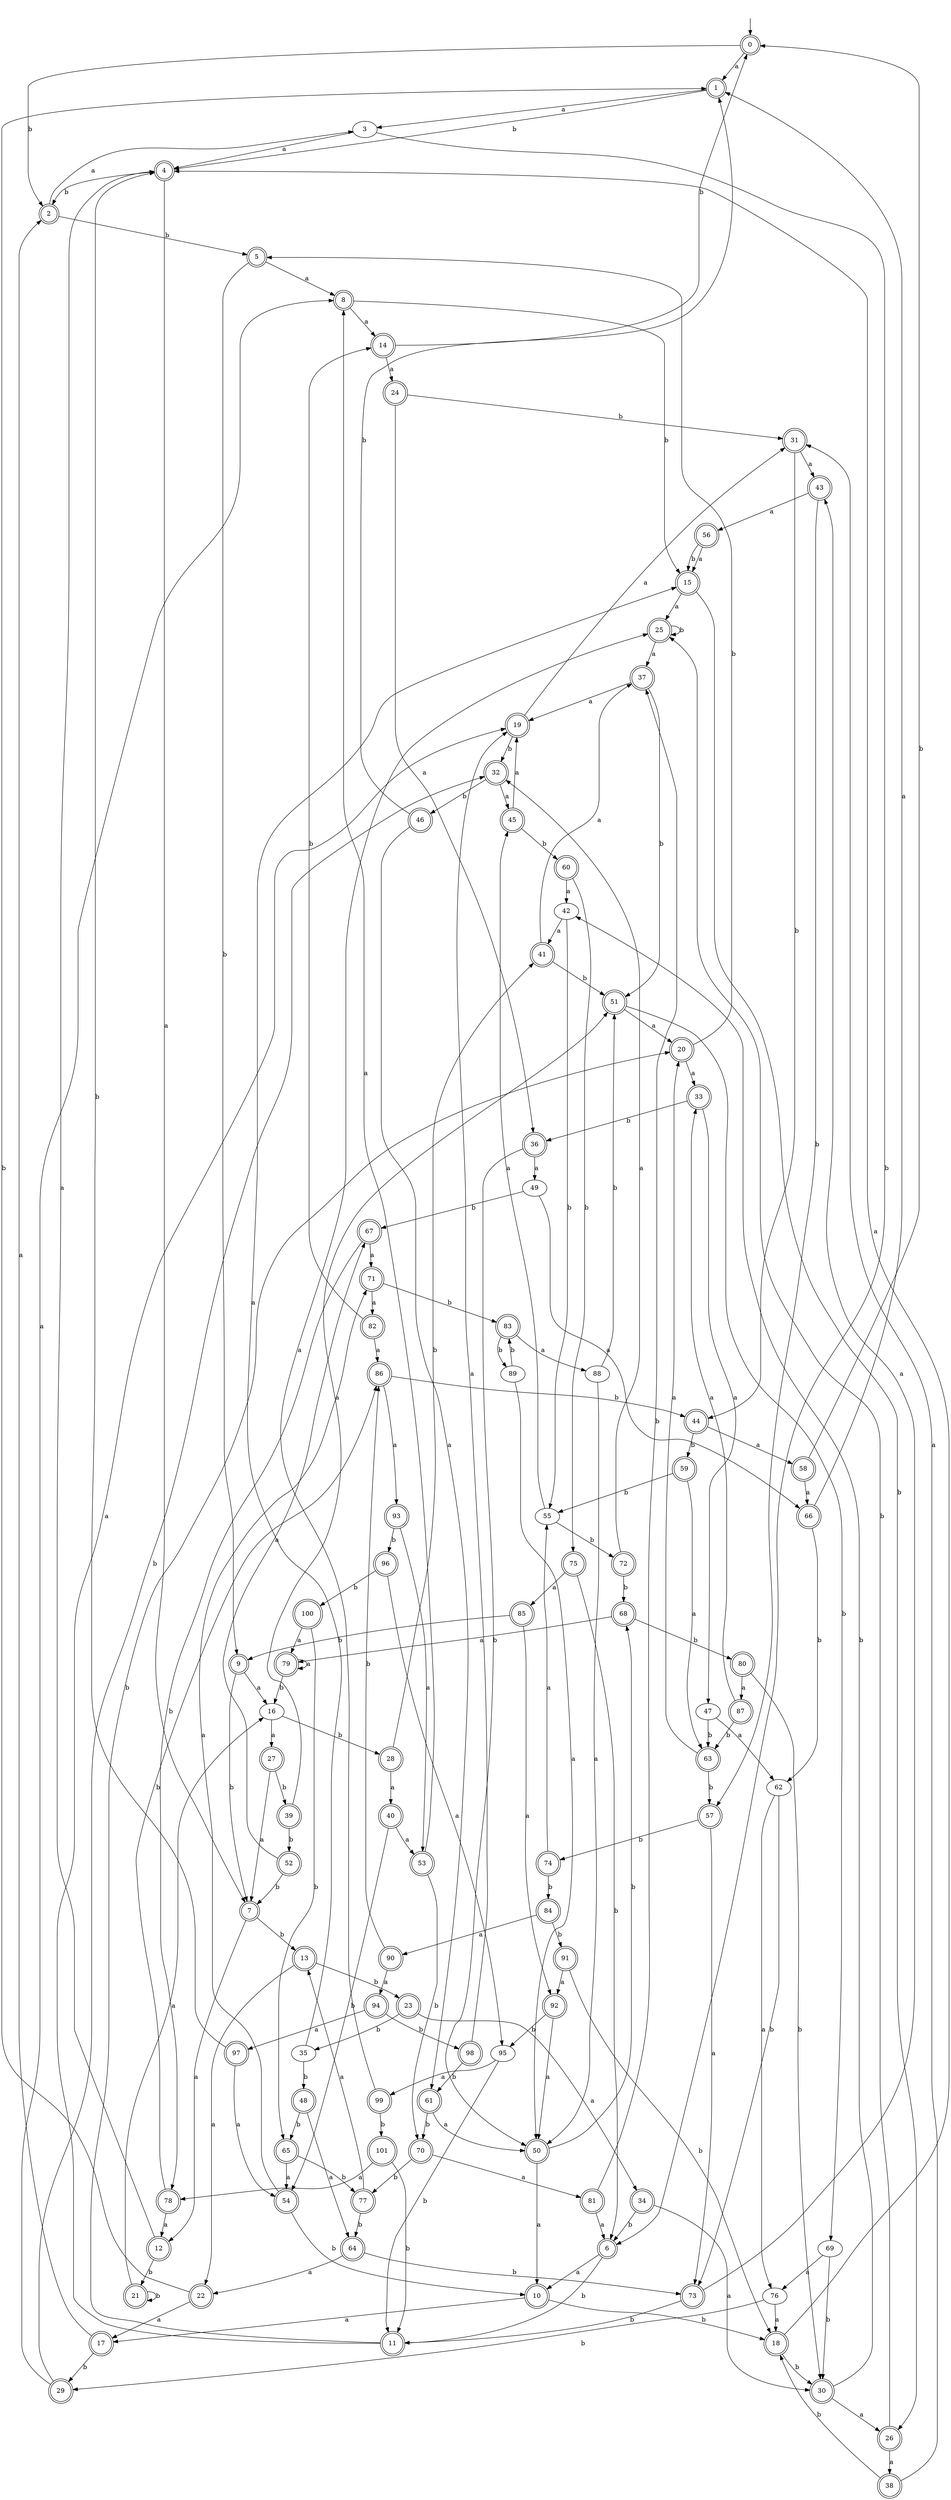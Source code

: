 digraph RandomDFA {
  __start0 [label="", shape=none];
  __start0 -> 0 [label=""];
  0 [shape=circle] [shape=doublecircle]
  0 -> 1 [label="a"]
  0 -> 2 [label="b"]
  1 [shape=doublecircle]
  1 -> 3 [label="a"]
  1 -> 4 [label="b"]
  2 [shape=doublecircle]
  2 -> 3 [label="a"]
  2 -> 5 [label="b"]
  3
  3 -> 4 [label="a"]
  3 -> 6 [label="b"]
  4 [shape=doublecircle]
  4 -> 7 [label="a"]
  4 -> 2 [label="b"]
  5 [shape=doublecircle]
  5 -> 8 [label="a"]
  5 -> 9 [label="b"]
  6 [shape=doublecircle]
  6 -> 10 [label="a"]
  6 -> 11 [label="b"]
  7 [shape=doublecircle]
  7 -> 12 [label="a"]
  7 -> 13 [label="b"]
  8 [shape=doublecircle]
  8 -> 14 [label="a"]
  8 -> 15 [label="b"]
  9 [shape=doublecircle]
  9 -> 16 [label="a"]
  9 -> 7 [label="b"]
  10 [shape=doublecircle]
  10 -> 17 [label="a"]
  10 -> 18 [label="b"]
  11 [shape=doublecircle]
  11 -> 19 [label="a"]
  11 -> 20 [label="b"]
  12 [shape=doublecircle]
  12 -> 4 [label="a"]
  12 -> 21 [label="b"]
  13 [shape=doublecircle]
  13 -> 22 [label="a"]
  13 -> 23 [label="b"]
  14 [shape=doublecircle]
  14 -> 24 [label="a"]
  14 -> 0 [label="b"]
  15 [shape=doublecircle]
  15 -> 25 [label="a"]
  15 -> 26 [label="b"]
  16
  16 -> 27 [label="a"]
  16 -> 28 [label="b"]
  17 [shape=doublecircle]
  17 -> 2 [label="a"]
  17 -> 29 [label="b"]
  18 [shape=doublecircle]
  18 -> 4 [label="a"]
  18 -> 30 [label="b"]
  19 [shape=doublecircle]
  19 -> 31 [label="a"]
  19 -> 32 [label="b"]
  20 [shape=doublecircle]
  20 -> 33 [label="a"]
  20 -> 5 [label="b"]
  21 [shape=doublecircle]
  21 -> 16 [label="a"]
  21 -> 21 [label="b"]
  22 [shape=doublecircle]
  22 -> 17 [label="a"]
  22 -> 1 [label="b"]
  23 [shape=doublecircle]
  23 -> 34 [label="a"]
  23 -> 35 [label="b"]
  24 [shape=doublecircle]
  24 -> 36 [label="a"]
  24 -> 31 [label="b"]
  25 [shape=doublecircle]
  25 -> 37 [label="a"]
  25 -> 25 [label="b"]
  26 [shape=doublecircle]
  26 -> 38 [label="a"]
  26 -> 25 [label="b"]
  27 [shape=doublecircle]
  27 -> 7 [label="a"]
  27 -> 39 [label="b"]
  28 [shape=doublecircle]
  28 -> 40 [label="a"]
  28 -> 41 [label="b"]
  29 [shape=doublecircle]
  29 -> 8 [label="a"]
  29 -> 32 [label="b"]
  30 [shape=doublecircle]
  30 -> 26 [label="a"]
  30 -> 42 [label="b"]
  31 [shape=doublecircle]
  31 -> 43 [label="a"]
  31 -> 44 [label="b"]
  32 [shape=doublecircle]
  32 -> 45 [label="a"]
  32 -> 46 [label="b"]
  33 [shape=doublecircle]
  33 -> 47 [label="a"]
  33 -> 36 [label="b"]
  34 [shape=doublecircle]
  34 -> 30 [label="a"]
  34 -> 6 [label="b"]
  35
  35 -> 15 [label="a"]
  35 -> 48 [label="b"]
  36 [shape=doublecircle]
  36 -> 49 [label="a"]
  36 -> 50 [label="b"]
  37 [shape=doublecircle]
  37 -> 19 [label="a"]
  37 -> 51 [label="b"]
  38 [shape=doublecircle]
  38 -> 31 [label="a"]
  38 -> 18 [label="b"]
  39 [shape=doublecircle]
  39 -> 51 [label="a"]
  39 -> 52 [label="b"]
  40 [shape=doublecircle]
  40 -> 53 [label="a"]
  40 -> 54 [label="b"]
  41 [shape=doublecircle]
  41 -> 37 [label="a"]
  41 -> 51 [label="b"]
  42
  42 -> 41 [label="a"]
  42 -> 55 [label="b"]
  43 [shape=doublecircle]
  43 -> 56 [label="a"]
  43 -> 57 [label="b"]
  44 [shape=doublecircle]
  44 -> 58 [label="a"]
  44 -> 59 [label="b"]
  45 [shape=doublecircle]
  45 -> 19 [label="a"]
  45 -> 60 [label="b"]
  46 [shape=doublecircle]
  46 -> 61 [label="a"]
  46 -> 1 [label="b"]
  47
  47 -> 62 [label="a"]
  47 -> 63 [label="b"]
  48 [shape=doublecircle]
  48 -> 64 [label="a"]
  48 -> 65 [label="b"]
  49
  49 -> 66 [label="a"]
  49 -> 67 [label="b"]
  50 [shape=doublecircle]
  50 -> 10 [label="a"]
  50 -> 68 [label="b"]
  51 [shape=doublecircle]
  51 -> 20 [label="a"]
  51 -> 69 [label="b"]
  52 [shape=doublecircle]
  52 -> 67 [label="a"]
  52 -> 7 [label="b"]
  53 [shape=doublecircle]
  53 -> 8 [label="a"]
  53 -> 70 [label="b"]
  54 [shape=doublecircle]
  54 -> 71 [label="a"]
  54 -> 10 [label="b"]
  55
  55 -> 45 [label="a"]
  55 -> 72 [label="b"]
  56 [shape=doublecircle]
  56 -> 15 [label="a"]
  56 -> 15 [label="b"]
  57 [shape=doublecircle]
  57 -> 73 [label="a"]
  57 -> 74 [label="b"]
  58 [shape=doublecircle]
  58 -> 66 [label="a"]
  58 -> 0 [label="b"]
  59 [shape=doublecircle]
  59 -> 63 [label="a"]
  59 -> 55 [label="b"]
  60 [shape=doublecircle]
  60 -> 42 [label="a"]
  60 -> 75 [label="b"]
  61 [shape=doublecircle]
  61 -> 50 [label="a"]
  61 -> 70 [label="b"]
  62
  62 -> 76 [label="a"]
  62 -> 73 [label="b"]
  63 [shape=doublecircle]
  63 -> 20 [label="a"]
  63 -> 57 [label="b"]
  64 [shape=doublecircle]
  64 -> 22 [label="a"]
  64 -> 73 [label="b"]
  65 [shape=doublecircle]
  65 -> 54 [label="a"]
  65 -> 77 [label="b"]
  66 [shape=doublecircle]
  66 -> 1 [label="a"]
  66 -> 62 [label="b"]
  67 [shape=doublecircle]
  67 -> 71 [label="a"]
  67 -> 78 [label="b"]
  68 [shape=doublecircle]
  68 -> 79 [label="a"]
  68 -> 80 [label="b"]
  69
  69 -> 76 [label="a"]
  69 -> 30 [label="b"]
  70 [shape=doublecircle]
  70 -> 81 [label="a"]
  70 -> 77 [label="b"]
  71 [shape=doublecircle]
  71 -> 82 [label="a"]
  71 -> 83 [label="b"]
  72 [shape=doublecircle]
  72 -> 32 [label="a"]
  72 -> 68 [label="b"]
  73 [shape=doublecircle]
  73 -> 43 [label="a"]
  73 -> 11 [label="b"]
  74 [shape=doublecircle]
  74 -> 55 [label="a"]
  74 -> 84 [label="b"]
  75 [shape=doublecircle]
  75 -> 85 [label="a"]
  75 -> 6 [label="b"]
  76
  76 -> 18 [label="a"]
  76 -> 29 [label="b"]
  77 [shape=doublecircle]
  77 -> 13 [label="a"]
  77 -> 64 [label="b"]
  78 [shape=doublecircle]
  78 -> 12 [label="a"]
  78 -> 86 [label="b"]
  79 [shape=doublecircle]
  79 -> 79 [label="a"]
  79 -> 16 [label="b"]
  80 [shape=doublecircle]
  80 -> 87 [label="a"]
  80 -> 30 [label="b"]
  81 [shape=doublecircle]
  81 -> 6 [label="a"]
  81 -> 37 [label="b"]
  82 [shape=doublecircle]
  82 -> 86 [label="a"]
  82 -> 14 [label="b"]
  83 [shape=doublecircle]
  83 -> 88 [label="a"]
  83 -> 89 [label="b"]
  84 [shape=doublecircle]
  84 -> 90 [label="a"]
  84 -> 91 [label="b"]
  85 [shape=doublecircle]
  85 -> 92 [label="a"]
  85 -> 9 [label="b"]
  86 [shape=doublecircle]
  86 -> 93 [label="a"]
  86 -> 44 [label="b"]
  87 [shape=doublecircle]
  87 -> 33 [label="a"]
  87 -> 63 [label="b"]
  88
  88 -> 50 [label="a"]
  88 -> 51 [label="b"]
  89
  89 -> 50 [label="a"]
  89 -> 83 [label="b"]
  90 [shape=doublecircle]
  90 -> 94 [label="a"]
  90 -> 86 [label="b"]
  91 [shape=doublecircle]
  91 -> 92 [label="a"]
  91 -> 18 [label="b"]
  92 [shape=doublecircle]
  92 -> 50 [label="a"]
  92 -> 95 [label="b"]
  93 [shape=doublecircle]
  93 -> 53 [label="a"]
  93 -> 96 [label="b"]
  94 [shape=doublecircle]
  94 -> 97 [label="a"]
  94 -> 98 [label="b"]
  95
  95 -> 99 [label="a"]
  95 -> 11 [label="b"]
  96 [shape=doublecircle]
  96 -> 95 [label="a"]
  96 -> 100 [label="b"]
  97 [shape=doublecircle]
  97 -> 54 [label="a"]
  97 -> 4 [label="b"]
  98 [shape=doublecircle]
  98 -> 19 [label="a"]
  98 -> 61 [label="b"]
  99 [shape=doublecircle]
  99 -> 25 [label="a"]
  99 -> 101 [label="b"]
  100 [shape=doublecircle]
  100 -> 79 [label="a"]
  100 -> 65 [label="b"]
  101 [shape=doublecircle]
  101 -> 78 [label="a"]
  101 -> 11 [label="b"]
}
